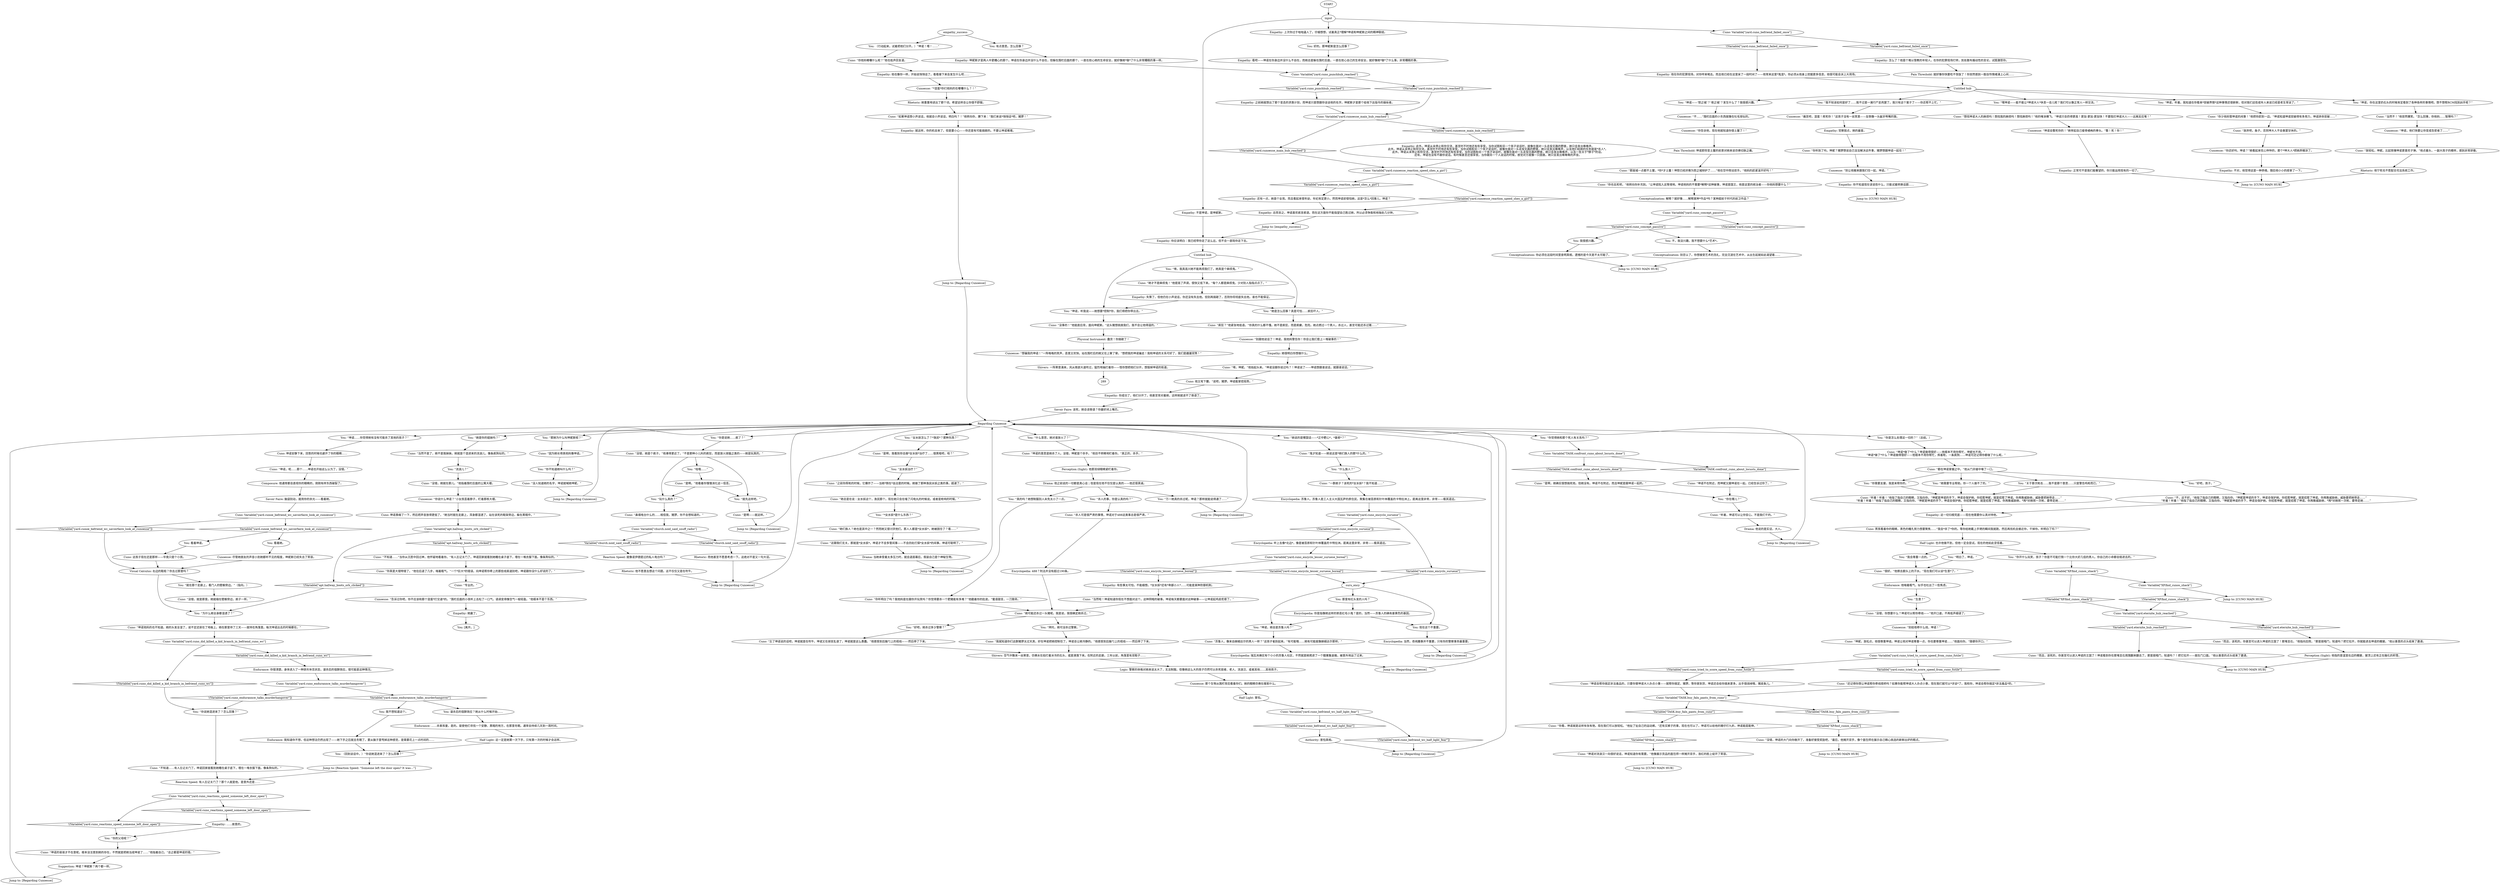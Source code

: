 # YARD / CUNO BEFRIEND WC
# Figure Cuno out WC
#* opens getting speed
#* ... buying pants
# ==================================================
digraph G {
	  0 [label="START"];
	  1 [label="input"];
	  2 [label="Cuno: “你听到了吗，坤妮？猪猡想说自己没法解决这件事，猪猡想跟坤诺一起住！”"];
	  3 [label="Cuno: “唷，坤妮。”他抬起头来。“坤诺没跟你说过吗？！坤诺说了——坤诺想跟谁说话，就跟谁说话。”"];
	  4 [label="Composure: 他通常都会直视你的眼睛的，刚刚有样东西破裂了。"];
	  5 [label="Reaction Speed: 有人忘记关门了？那个人就是他。是意外还是……"];
	  6 [label="Cuno: Variable[\"yard.eternite_hub_reached\"]"];
	  7 [label="Variable[\"yard.eternite_hub_reached\"]", shape=diamond];
	  8 [label="!(Variable[\"yard.eternite_hub_reached\"])", shape=diamond];
	  9 [label="You: “她是怎么回事？真是可怕……疯狂吓人。”"];
	  10 [label="Shivers: 空气中飘来一丝寒意，仿佛水在拍打着冰冷的石头，或是滴落下来。在附近的走廊，三年以前，角落里有双鞋子……"];
	  11 [label="Cuno: 这孩子现在还是那样——毕竟只是个小孩。"];
	  12 [label="You: “哇哦……”"];
	  13 [label="Cuno: “没错，就是那里。她就缩在壁橱旁边，疯子一样。”"];
	  14 [label="You: （回到谈话中。）“你说她混进来了？怎么回事？”"];
	  15 [label="Cuno: “都在坤诺掌握之中。”他从门牙缝中唾了一口。"];
	  16 [label="Cuno: “坤诺会帮你搞定非法毒品的，只要你替坤诺大人办点小事——就帮你搞定，猪猡。等你拿到货，坤诺还会给你搞来更多。出手很阔绰哦，猪皮条儿。”"];
	  17 [label="Cuno: “而且，该死的，你甚至可以进入坤诺的王国了！那堆亘石，”他指向后院，“那是扇暗门，知道吗？把它拉开，你就能进去坤诺的棚屋。”他以善意的点头结束了邀请。"];
	  18 [label="Conceptualization: 解释？就好像……解释某种*作品*吗？某种超前于时代的前卫作品？"];
	  19 [label="You: 我很感兴趣。"];
	  20 [label="Cuno: 他又弯下腰。“说吧，猪猡。坤诺能掌控局势。”"];
	  21 [label="You: “万一她真的杀过呢，坤诺？那样就能说得通了……”"];
	  22 [label="Cuno: “她可能还杀过一头猪呢。我是说，我很确定她杀过。”"];
	  23 [label="You: “拜托，她可没杀过警察。”"];
	  24 [label="Jump to: [Regarding Cunoesse]"];
	  25 [label="Jump to: [Regarding Cunoesse]"];
	  26 [label="You: “明白了，坤诺。”"];
	  27 [label="Cuno: “你少他妈管坤诺的闲事！”他把你赶到一边。”坤诺知道坤诺突破得有多用力，坤诺拼命突破……”"];
	  28 [label="Cuno: “放弃吧，条子。否则坤大人不会善罢甘休的。”"];
	  29 [label="Cunoesse: “痛苦吧，混蛋！疼死你！”这孩子没有一丝笑意——反倒像一头龇牙咧嘴的狼。"];
	  30 [label="Empathy: 此外，坤诺从未停止和你交流，甚至时不时地还有些享受。当你试图和另一个孩子说话时，就像在面对一头走投无路的野兽，她只会发出嘶嘶声。\n此外，坤诺从未停止和你交流，甚至时不时地还有些享受。当你试图和另一个孩子说话时，就像在面对一头走投无路的野兽，她只会发出嘶嘶声，以及他们给她的任务就是*杀人*。\n此外，坤诺从未停止和你交流，甚至时不时地还有些享受。当你试图和另一个孩子说话时，就像在面对一头走投无路的野兽，她只会发出嘶嘶声，以及一些关于*脖子*的话。\n还有，坤诺也没有不跟你说话。有时候甚至还很享受。当你跟另一个人说话的时候，感觉对方就像一只困兽。她只会发出嘶嘶嘶的声音。"];
	  31 [label="Shivers: 一阵寒意涌来，风从南部大道吹过，猛烈地抽打着你——怪你想把他们分开，想毁掉坤诺的街道。"];
	  32 [label="Encyclopedia: 听上去像*北边*，像是被苔原和针叶林覆盖的卡特拉洲。距离这里非常，非常——极其遥远。"];
	  33 [label="suru_ency"];
	  34 [label="Cuno: “她总是在说：女水妖这个，渔民那个。现在她只会在嗑了闪电丸的时候说。或者是枪响的时候。”"];
	  35 [label="Authority: 害怕真相。"];
	  36 [label="Jump to: [Regarding Cunoesse]"];
	  37 [label="Cuno: “没错，她就在那儿。”他指着围栏后面的公寓大楼。"];
	  38 [label="You: “你不知道她叫什么吗？”"];
	  39 [label="Cuno: “很好。”他擦去额头上的汗水。”现在我们可以谈*生意*了。”"];
	  40 [label="Cuno: “没错，你想要什么？坤诺可以帮你牵线——”他开口道，不再低声细语了。"];
	  41 [label="Jump to: [CUNO MAIN HUB]"];
	  42 [label="Reaction Speed: 就像诺伊德提过的私人电台吗？"];
	  43 [label="Empathy: 怎么了？他是个难以管教的年轻人，在你的犯罪现场打转，到处散布煽动性的言论，试图激怒你。"];
	  44 [label="Cunoesse: “不……”围栏后面的小东西就像在吐毛球似的。"];
	  45 [label="Cunoesse: “你还好吗，坤诺？”她看起来忧心忡忡的，那个*坤大人*把她弄糊涂了。"];
	  46 [label="Cunoesse: “*混蛋*你们他妈的在嘟囔什么？！”"];
	  47 [label="Empathy: 你成功了，他们分开了。他甚至背对着她，这样她就读不了唇语了。"];
	  48 [label="You: 那里有红头发的人吗？"];
	  49 [label="You: 现在这个不重要。"];
	  50 [label="Cuno: “是啊，我看到你去做*女水妖*治疗了……很黑暗吧，哈？”"];
	  51 [label="Cuno: “这跟我们无关。那就是*女水妖*。坤诺才不会多管闲事——不会四处打探*女水妖*的闲事。坤诺可聪明了。”"];
	  52 [label="Encyclopedia: 488？刑法并没有超过190条。"];
	  53 [label="Cunoesse: 尽管她朋友的声音小到她都听不见的程度，坤妮斯已经失去了笑容。"];
	  54 [label="Cuno: “是啊，她确实很想搞死他。但她没有。坤诺不在附近。而且坤妮是跟坤诺一起的。”"];
	  55 [label="Cuno: “没错，她是个疯子。”他凑得更近了。“不是那种小儿科的疯狂，而是放火烧猫之类的——她是玩真的。”"];
	  56 [label="You: “玩什么真的？”"];
	  57 [label="Cunoesse: “你说什么坤诺？”小女孩歪着脖子，盯着那栋大楼。"];
	  58 [label="You: “为什么她全身都湿透了？”"];
	  59 [label="You: “她需要专业帮助。你一个人做不了的。”"];
	  60 [label="Cuno: “坤诺对流浪汉一向很好说话，坤诺知道你有需要。”他像展示货品的面包师一样摊开双手，涨红的脸上绽开了笑容。"];
	  61 [label="You: “关于那次枪击……我不是那个意思……只是警告鸣枪而已。”"];
	  62 [label="You: 不，我没兴趣，我不想要什么*艺术*。"];
	  63 [label="Cuno: “你他妈嘟囔什么呢？”他也低声回复道。"];
	  64 [label="Rhetoric: 她重重地读出了那个词。希望这样会让你很不舒服。"];
	  65 [label="Cuno: “没事的！”他挺直后背，面向坤妮斯。“这头猪想挑拨我们，我不会让他得逞的。”"];
	  66 [label="Cuno: “一群疯子？该死的*女水妖*？我不知道……”"];
	  67 [label="Encyclopedia: 苏鲁人。苏鲁人是工人主义大国瓦萨的原住民，聚集在被苔原和针叶林覆盖的卡特拉洲上。距离这里非常，非常——极其遥远。"];
	  68 [label="Jump to: [Regarding Cunoesse]"];
	  69 [label="Cuno: Variable[\"yard.cuno_endurannce_talks_murderhangover\"]"];
	  70 [label="Variable[\"yard.cuno_endurannce_talks_murderhangover\"]", shape=diamond];
	  71 [label="!(Variable[\"yard.cuno_endurannce_talks_murderhangover\"])", shape=diamond];
	  72 [label="Cuno: “还记得你想让坤诺帮你牵线搭桥吗？如果你能帮坤诺大人办点小事，现在我们就可以*详谈*了。我和你，坤诺会帮你搞定*非法毒品*的。”"];
	  73 [label="Cuno: Variable[\"TASK.buy_faln_pants_from_cuno\"]"];
	  74 [label="Variable[\"TASK.buy_faln_pants_from_cuno\"]", shape=diamond];
	  75 [label="!(Variable[\"TASK.buy_faln_pants_from_cuno\"])", shape=diamond];
	  76 [label="Jump to: [CUNO MAIN HUB]"];
	  77 [label="Cuno: Variable[\"apt.hallway_boots_orb_clicked\"]"];
	  78 [label="Variable[\"apt.hallway_boots_orb_clicked\"]", shape=diamond];
	  79 [label="!(Variable[\"apt.hallway_boots_orb_clicked\"])", shape=diamond];
	  80 [label="Empathy: 不是坤诺，是坤妮斯。"];
	  81 [label="You: “什么意思，她对谁放火了？”"];
	  82 [label="Empathy: 坤妮斯才是两人中更糟心的那个。坤诺在你身边并没什么不自在，但躲在围栏后面的那个，一直在担心她的生命安全，就好像她*做*了什么非常糟糕的事一样。"];
	  83 [label="Empathy: 她很明白你想做什么。"];
	  84 [label="You: “你是怎么处理这一切的？”（总结。）"];
	  85 [label="Empathy: 有些事太可怕，不能细想。*女水妖*还有*卑鄙小人*……可能是某种防御机制。"];
	  86 [label="You: （行动起来，试着把他们分开。）“坤诺！喂！……”"];
	  87 [label="You: “你是说她……疯了？”"];
	  88 [label="Cuno: Variable[\"yard.cuno_befriend_failed_once\"]"];
	  89 [label="Variable[\"yard.cuno_befriend_failed_once\"]", shape=diamond];
	  90 [label="!(Variable[\"yard.cuno_befriend_failed_once\"])", shape=diamond];
	  91 [label="Cuno: “放轻松，坤妮。比起铁锤坤诺更喜欢子弹。”他点着头，一副大孩子的模样，感到非常骄傲。"];
	  92 [label="Empathy: 失策了。但他仍在小声说话，你还没有失去他。但别再搞砸了，否则你将彻底失去他。谁也不能保证。"];
	  93 [label="Cuno: “苏鲁人，像来自赫姆达尔的男人一样？”这孩子雀跃起来。“有可能哦……她有可能就像赫姆达尔那样。”"];
	  94 [label="Drama: 他之前说的一切都是真心话；但是现在他不仅仅是认真的——他还很真诚。"];
	  95 [label="Cuno: 坤诺安静下来，回答的时候也避开了你的眼睛……"];
	  96 [label="Cuno: “鼻烟电台什么的……相信我，猪猡，你不会想知道的。”"];
	  97 [label="Cuno: “因为她长得真他妈像坤诺。”"];
	  98 [label="Jump to: [Regarding Cunoesse]"];
	  99 [label="You: “好吧，她杀过多少警察？”"];
	  100 [label="Cunoesse: 那个生物从围栏背后看着你们。她的眼睛仿佛在搜索什么。"];
	  101 [label="Cuno: 男孩看着你的眼睛，黑色的瞳孔努力想要聚焦……“我会*杀了*你的。等你给她戴上手铐的瞬间我就跑，然后再找机会接近你，干掉你。听明白了吗？”"];
	  102 [label="Cunoesse: “别给他牵什么线，坤诺！”"];
	  103 [label="Cuno: “你看，坤诺就是这样有张有弛。现在我们可以放轻松。”他扯了扯自己的运动裤。“还有买裤子的事，现在也可以了。坤诺可以给他的猪仔打九折。坤诺能屈能伸。”"];
	  104 [label="Cuno: “没错，坤诺的大门向你敞开了，准备好接受奖励吧，”最后，他摊开双手，像个面包师在展示自己精心挑选的新鲜出炉的糕点。"];
	  105 [label="You: “你需要支援，我是来帮你的。”"];
	  106 [label="You: “坤诺，听着。我知道在你看来*突破界限*这种事情还很新鲜，但对我们这些成年人来说已经是老生常谈了。”"];
	  107 [label="Cunoesse: “坤诺，他们快要让你变成告密者了……”"];
	  108 [label="Empathy: 正常可不是我们能奢望的，你只能运用现有的一切了。"];
	  109 [label="Empathy: 就这样，你的机会来了。但是要小心——你还是有可能搞砸的。不要让坤诺难堪。"];
	  110 [label="You: “唷，我真高兴她不能再烦我们了。她真是个麻烦鬼。”"];
	  111 [label="Encyclopedia: 你是指像她这样的邪恶红毛小鬼？是的，当然——苏鲁人的确有姜黄色的基因。"];
	  112 [label="Logic: 警察的体格对她来说太大了，无法制服。但像她这么大的孩子仍然可以杀死弱者、老人、流浪汉、或者其他……其他孩子。"];
	  113 [label="Cuno: “我就知道你们这群猪猡太过天真，好在坤诺把她控制住了。坤诺会让她冷静的。”他感受到后脑勺上的视线——-然后停了下来。"];
	  114 [label="Cuno: “听着，坤诺可以让你安心。不是我们干的。”"];
	  115 [label="Cuno: “是啊。”他看着你慢慢消化这一信息。"];
	  116 [label="Cuno: “坤诺他妈的也不知道。她的头发全湿了，说不定还尿在了地板上。她在那里待了三天——就待在角落里。每次坤诺出去的时候都在。”"];
	  117 [label="Cuno: Variable[\"yard.cuno_did_killed_a_kid_branch_in_befriend_cuno_wc\"]"];
	  118 [label="Variable[\"yard.cuno_did_killed_a_kid_branch_in_befriend_cuno_wc\"]", shape=diamond];
	  119 [label="!(Variable[\"yard.cuno_did_killed_a_kid_branch_in_befriend_cuno_wc\"])", shape=diamond];
	  120 [label="Endurance: 你很清楚。身体进入了一种排斥休克状态，谋杀后的宿醉效应，很可能是这种情况。"];
	  121 [label="Empathy: 她赢了。"];
	  122 [label="Empathy: 他在你的犯罪现场，对你呼来喝去。而且他已经在这里呆了一段时间了——他常来这里*鬼混*。你必须从他身上挖掘更多信息，他很可能会派上大用场。"];
	  123 [label="You: “她是你的姐妹吗？”"];
	  124 [label="Pain Threshold: 就好像你快要吃不饱饭了！你突然感到一股自怜情绪涌上心间……"];
	  125 [label="Cuno: “那座城一点都不土鳖，*你*才土鳖！坤怒已经厌倦为怒之城辩护了……”他在空中挥动双手。“他妈的赶紧滚开好吗！”"];
	  126 [label="Jump to: [CUNO MAIN HUB]"];
	  127 [label="Jump to: [empathy_success]"];
	  128 [label="Physical Instrument: 蠢货！你搞砸了！"];
	  129 [label="You: “*女水妖*是什么东西？”"];
	  130 [label="You: “真的吗？她想制服别人未免太小了一点。"];
	  131 [label="You: “就在那个走廊上，看门人的壁橱旁边。”（指向。）"];
	  132 [label="You: “好吧，孩子。”"];
	  133 [label="Cuno: “听着！听着！”他指了指自己的眼睛，又指向你。“坤妮是坤诺的手下，坤诺会保护她。你招惹坤妮，就是招惹了坤诺。你再敢威胁她，威胁要把她带走……”\n“听着！听着！”他指了指自己的眼睛，又指向你。“坤妮是坤诺的手下，坤诺会保护她。你招惹坤妮，就是招惹了坤诺。你再敢威胁她，*再*对她挥一次枪，要带走她…….”"];
	  134 [label="Half Light: 也许他做不到，但他一定会尝试。现在的他如此坚信着。"];
	  135 [label="Rhetoric: 他不愿意去想这个问题。这不仅仅又是在吹牛。"];
	  136 [label="Empathy: 上次你过于咄咄逼人了。仔细想想，试着真正*理解*坤诺和坤妮斯之间的精神联结。"];
	  137 [label="Empathy: 看吧——坤诺在你身边并没什么不自在，而她总是躲在围栏后面，一直在担心自己的生命安全，就好像她*做*了什么事。非常糟糕的事。"];
	  138 [label="You: “你觉得她和那个死人有关系吗？”"];
	  139 [label="Pain Threshold: 坤诺即将变土鳖的前景对她来说仿佛切肤之痛。"];
	  140 [label="Jump to: [CUNO MAIN HUB]"];
	  141 [label="Empathy: 你不知道现在该说些什么，只能试着转换话题……"];
	  142 [label="You: “坤诺，听我说——她想要*控制*你，我们得把你带出去。”"];
	  143 [label="Cuno: “疯狂？”他紧张地低语。“你真的什么都不懂。她不是疯狂，而是疯癫，危险。她点燃过一个男人，杀过人，甚至可能还杀过猪……”"];
	  144 [label="Encyclopedia: 当然，奇闻趣事并不重要，只有你的警察事务最重要。"];
	  145 [label="You: “女水妖治疗？”"];
	  146 [label="You: “杀人的事，你是认真的吗？”"];
	  147 [label="Savoir Faire: 脑袋别动，就用你的余光——看着她。"];
	  148 [label="You: 看着坤诺。"];
	  149 [label="Cuno: “没人知道她的名字，坤诺就喊她坤妮。”"];
	  150 [label="Cuno: “专业的。”"];
	  151 [label="Cuno: “想找坤诺大人的麻烦吗！想找我的麻烦吗！想找麻烦吗！”他的唾沫横飞。“坤诺只会扔得更高！更加-更加-更加快！不要阻拦坤诺大人——远离反应堆！”"];
	  152 [label="Cunoesse: “你告诉他，现在他就知道你很土鳖了！”"];
	  153 [label="Cuno: “你也去死吧，”他转向你补充到。“让坤诺陷入这等境地。坤诺他妈的不需要*解释*这种破事，坤诺是国王，他是这里的统治者——你他妈想要什么？”"];
	  154 [label="Empathy: 他也像你一样，开始说悄悄话了。看看接下来会发生什么吧……"];
	  155 [label="Cuno: “她才不是麻烦鬼！”他提高了声调，很快又低下来。“每个人都是麻烦鬼，少对别人指指点点了。”"];
	  156 [label="Cuno: Variable[\"yard.cuno_befriend_wc_half_light_fear\"]"];
	  157 [label="Variable[\"yard.cuno_befriend_wc_half_light_fear\"]", shape=diamond];
	  158 [label="!(Variable[\"yard.cuno_befriend_wc_half_light_fear\"])", shape=diamond];
	  159 [label="Cuno: “忘了坤诺说的话吧，坤诺就是在吹牛。坤诺又在胡言乱语了，坤诺就是这么愚蠢。”他感受到后脑勺上的视线——-然后停了下来。"];
	  160 [label="You: “你在哪儿？”"];
	  161 [label="You: “你说她混进来了？怎么回事？”"];
	  162 [label="You: “那她为什么叫坤妮斯呢？”"];
	  163 [label="Cuno: “坤诺*做了*什么？坤诺做得很好——他根本不用你帮忙，坤妮也不用。”\n“坤诺*做了*什么？坤诺做得很好——他根本不用你帮忙，挥着枪，一条疯狗……坤诺可还记得你都做了什么呢。”"];
	  164 [label="Cuno: “坤妮，放松点，他很尊重坤诺。坤诺让他对坤诺尊重一点，你也要尊重坤诺……”他面向你。“随便你开口。”"];
	  165 [label="You: [离开。]"];
	  166 [label="You: 好的。那坤妮斯是怎么回事？"];
	  167 [label="Cunoesse: “坤诺会整死你的！”她举起自己瘦骨嶙峋的拳头。“整！死！你！”"];
	  168 [label="You: “她说的是哪国话——*正中靶心*，*基佬*？”"];
	  169 [label="You: “我不知该如何是好了……我不过是一滩行尸走肉罢了。我只有这个案子了——你还帮不上忙。”"];
	  170 [label="Empathy: 总而言之，坤诺喜欢疯言疯语。而在这方面你不能指望自己胜过她，所以必须争取和他独处几分钟。"];
	  171 [label="Cuno: Variable[\"yard.cuno_punchhub_reached\"]"];
	  172 [label="Variable[\"yard.cuno_punchhub_reached\"]", shape=diamond];
	  173 [label="!(Variable[\"yard.cuno_punchhub_reached\"])", shape=diamond];
	  174 [label="Perception (Sight): 他那双绿眼睛紧盯着你。"];
	  175 [label="Cuno: “坤诺，呃……那个……坤诺也开始这么认为了，没错。”"];
	  176 [label="Cuno: “是啊——就这样。”"];
	  177 [label="You: “流浪儿？”"];
	  178 [label="Empathy: 这一切归根究底——现在他需要你认真对待他。"];
	  179 [label="Jump to: [Regarding Cunoesse]"];
	  180 [label="You: “坤诺，你在这里扔石头的时候肯定看到了各种各样的事情吧。想不想帮RCM找到凶手呢？”"];
	  181 [label="Cunoesse: “别让他搬来跟我们住一起，坤诺。”"];
	  182 [label="Cuno: Variable[\"yard.cuno_concept_passive\"]"];
	  183 [label="Variable[\"yard.cuno_concept_passive\"]", shape=diamond];
	  184 [label="!(Variable[\"yard.cuno_concept_passive\"])", shape=diamond];
	  185 [label="You: 有点意思。怎么回事？"];
	  186 [label="Cuno: “鬼才知道——她说这是*她们族人的歌*什么的。”"];
	  187 [label="You: “坤诺，她会是苏鲁人吗？”"];
	  188 [label="Encyclopedia: 瑞瓦肖确实有个小小的苏鲁人社区，不然就是她爬进了一个醋栗集装箱，被意外地运了过来。"];
	  189 [label="You: “坤诺……你觉得她有没有可能杀了其他的孩子？”"];
	  190 [label="Cuno: “你听明白了吗？我他妈是在跟你开玩笑吗？你觉得要杀一个肥猪能有多难？”他戳着你的肚皮。“蜜语甜言，一刀致命。”"];
	  191 [label="You: “就先这样吧。”"];
	  192 [label="Rhetoric: 而他甚至不愿意考虑一下。这绝对不是又一句大话。"];
	  193 [label="You: “你的父母呢？”"];
	  194 [label="Cuno: “不，这不好。”他指了指自己的眼睛，又指向你。“坤妮是坤诺的手下，坤诺会保护她。你招惹坤妮，就是招惹了坤诺。你再敢威胁她，威胁要把她带走……”\n“听着！听着！”他指了指自己的眼睛，又指向你。“坤妮是坤诺的手下，坤诺会保护她。你招惹坤妮，就是招惹了坤诺。你再敢威胁她，*再*对她挥一次枪，要带走她…….”"];
	  195 [label="You: “我会尊重一点的。”"];
	  196 [label="Cuno: “而且，该死的，你甚至可以进入坤诺的王国了！坤诺看到你在那堆亘石周围翻来翻去了。那是扇暗门，知道吗？！把它拉开——就在门口面。”他以善意的点头结束了邀请。"];
	  197 [label="Untitled hub"];
	  198 [label="Empathy: 不对，他觉得这是一种恭维。随后他小小的痉挛了一下。"];
	  199 [label="Cuno: “如果坤诺想小声说话，他就会小声说话，明白吗？！”他转向你，蹲下来：“我们来说*悄悄话*吧，猪猡！”"];
	  200 [label="Savoir Faire: 该死，她会读唇语？你最好闭上嘴巴。"];
	  201 [label="You: “女水妖怎么了？*渔民*？那种东西？”"];
	  202 [label="Cuno: “之前你挥枪的时候，它爆炸了——当她*倒在*血泊里的时候。她做了那种渔民水妖之类的事。超速了。”"];
	  203 [label="Cuno: Variable[\"TASK.confront_cuno_about_locusts_done\"]"];
	  204 [label="Variable[\"TASK.confront_cuno_about_locusts_done\"]", shape=diamond];
	  205 [label="!(Variable[\"TASK.confront_cuno_about_locusts_done\"])", shape=diamond];
	  206 [label="Cuno: “当然不是了，她不是我妹妹。她就是个混进来的流浪儿，像条疯狗似的。”"];
	  207 [label="Cuno: 坤诺畏缩了一下，然后把声音放得更低了。“她当时就在走廊上，浑身都湿透了。站在该死的鞋架旁边，躲在黑暗中。”"];
	  208 [label="Cuno: “不知道……有人忘记关门了。坤诺回家就看到她睡在桌子底下，埋在一堆衣服下面。像条狗似的。”"];
	  209 [label="Cuno: Variable[\"yard.cuno_reactions_speed_someone_left_door_open\"]"];
	  210 [label="Variable[\"yard.cuno_reactions_speed_someone_left_door_open\"]", shape=diamond];
	  211 [label="!(Variable[\"yard.cuno_reactions_speed_someone_left_door_open\"])", shape=diamond];
	  212 [label="You: 我不想知道这个。"];
	  213 [label="Endurance: ……杀害孩童，是的。驱使他们寻找一个安静、黑暗的地方，在那里冬眠。通常会持续几天到一周时间。"];
	  214 [label="Endurance: 我知道你不想，但这种想法仍然出现了——她下手之后就去冬眠了。要从脑子里甩掉这种感觉，是需要花上一点时间的……"];
	  215 [label="You: “生意？”"];
	  216 [label="Conceptualization: 你必须在这段时间里查明真相，遗憾的是今天是不太可能了。"];
	  217 [label="Conceptualization: 别否认了。你想接受艺术的洗礼，完全沉浸在艺术中，从出生起就如此渴望着……"];
	  218 [label="Jump to: [CUNO MAIN HUB]"];
	  219 [label="Cuno: “杀人可是很严肃的事情，坤诺对于488这类事总是很严肃。”"];
	  220 [label="Cuno: “坤诺不在附近，而坤妮又跟坤诺在一起。已经告诉过你了。”"];
	  221 [label="Cuno: “坤诺的爸爸才不在意呢。根本没注意到她的存在，不然就是把她当成坤诺了……”他指着自己。“总之都是坤诺的错。”"];
	  222 [label="You: “你开什么玩笑，孩子？你是不可能打倒一个比你大好几倍的男人。你自己的小命都会赔进去的。”"];
	  223 [label="Perception (Sight): 他指的是温室右边的棚屋，屋顶上还有正在融化的积雪。"];
	  224 [label="You: “嘿坤诺——能不能让*坤诺大人*休息一会儿呢？我们可以像正常人一样交流。”"];
	  225 [label="Cuno: Variable[\"yard.cunoesse_main_hub_reached\"]"];
	  226 [label="Variable[\"yard.cunoesse_main_hub_reached\"]", shape=diamond];
	  227 [label="!(Variable[\"yard.cunoesse_main_hub_reached\"])", shape=diamond];
	  228 [label="Rhetoric: 他宁死也不愿配合司法系统工作。"];
	  229 [label="Empathy: 觉察弱点，她的最爱。"];
	  230 [label="Empathy: 还有一点，她是个女孩。而且看起来很年幼，年纪肯定更小。然而坤诺却很怕她，这是*怎么*回事儿，坤诺？"];
	  231 [label="Empathy: 之前她就想出了那个变态的求救计划，而坤诺只是想跟你谈谈他的名字。坤妮斯才是那个给他下达指令的操纵者。"];
	  232 [label="Drama: 当她承受着太多压力时，就会退居幕后，假装自己是个神秘生物。"];
	  233 [label="Cuno: “坤诺的意思是她杀了人。没错，坤妮是个杀手。”他目不转睛地盯着你。“真正的，杀手。”"];
	  234 [label="Cuno: Variable[\"yard.cunoe_befriend_wc_savoirfaire_look_at_cunoesse\"]"];
	  235 [label="Variable[\"yard.cunoe_befriend_wc_savoirfaire_look_at_cunoesse\"]", shape=diamond];
	  236 [label="!(Variable[\"yard.cunoe_befriend_wc_savoirfaire_look_at_cunoesse\"])", shape=diamond];
	  237 [label="Jump to: [Regarding Cunoesse]"];
	  238 [label="Suggestion: 坤诺？坤妮斯？两个都一样。"];
	  239 [label="Jump to: [CUNO MAIN HUB]"];
	  240 [label="Cuno: Variable[\"church.noid_said_snuff_radio\"]"];
	  241 [label="Variable[\"church.noid_said_snuff_radio\"]", shape=diamond];
	  242 [label="!(Variable[\"church.noid_said_snuff_radio\"])", shape=diamond];
	  243 [label="Cuno: Variable[\"yard.cunoesse_reaction_speed_shes_a_girl\"]"];
	  244 [label="Variable[\"yard.cunoesse_reaction_speed_shes_a_girl\"]", shape=diamond];
	  245 [label="!(Variable[\"yard.cunoesse_reaction_speed_shes_a_girl\"])", shape=diamond];
	  246 [label="Regarding Cunoesse"];
	  247 [label="You: “坤诺——‘怒之城’？‘夜之城’？发生什么了？我很感兴趣。”"];
	  248 [label="Cuno: “当然不！”他突然爆笑。“怎么回事，你他妈……智障吗？”"];
	  249 [label="Cunoesse: “别跟他说话了！坤诺，我他妈警告你！你会让我们惹上一堆破事的！”"];
	  250 [label="You: “什么族人？”"];
	  251 [label="Cuno: Variable[\"yard.cuno_encyclo_suruese\"]"];
	  252 [label="Variable[\"yard.cuno_encyclo_suruese\"]", shape=diamond];
	  253 [label="!(Variable[\"yard.cuno_encyclo_suruese\"])", shape=diamond];
	  254 [label="Cuno: Variable[\"yard.cuno_encyclo_lesser_suruese_boreal\"]"];
	  255 [label="Variable[\"yard.cuno_encyclo_lesser_suruese_boreal\"]", shape=diamond];
	  256 [label="!(Variable[\"yard.cuno_encyclo_lesser_suruese_boreal\"])", shape=diamond];
	  257 [label="Jump to: [Regarding Cunoesse]"];
	  258 [label="Cuno: “她们族人？她也是其中之一？然而她又很讨厌他们。那人人都是*女水妖*，她被困住了？看……”"];
	  259 [label="Half Light: 害怕。"];
	  260 [label="You: 看着她。"];
	  261 [label="Drama: 他说的是实话，大人。"];
	  262 [label="Empathy: ……故意的。"];
	  263 [label="You: 谋杀后的宿醉效应？她从什么时候开始……"];
	  264 [label="Half Light: 这一定是她第一次下手，只有第一次的时候才会这样。"];
	  265 [label="Cuno: Variable[\"yard.cuno_tried_to_score_speed_from_cuno_futile\"]"];
	  266 [label="Variable[\"yard.cuno_tried_to_score_speed_from_cuno_futile\"]", shape=diamond];
	  267 [label="!(Variable[\"yard.cuno_tried_to_score_speed_from_cuno_futile\"])", shape=diamond];
	  268 [label="Cunoesse: “告诉过你吧，你不应该和那个混蛋*打交道*的。”围栏后面的小孩听上去松了一口气，语调变得像空气一般轻盈。“他根本不是个东西。”"];
	  269 [label="Endurance: 他喘着粗气，似乎也吐出了一些焦虑。"];
	  270 [label="Jump to: [Regarding Cunoesse]"];
	  271 [label="empathy_success"];
	  272 [label="Empathy: 你应该明白：我已经带你走了这么远，但不会一直陪你走下去。"];
	  273 [label="Cunoesse: “想骗我的坤诺！”一阵咯咯的笑声，恶意又欢快。站在围栏后的她又往上窜了窜。“想把我的坤诺骗走！我和坤诺的关系可好了，我们是雌雄双煞！”"];
	  274 [label="Untitled hub"];
	  275 [label="Jump to: [Regarding Cunoesse]"];
	  276 [label="Cuno: “当然啦！坤诺知道你现在不想面对这个。这种阴暗的破事。坤诺每天都要面对这种破事——让坤诺起鸡皮疙瘩了。”"];
	  277 [label="Jump to: [Regarding Cunoesse]"];
	  278 [label="Visual Calculus: 右边的鞋柜？你去过那里吗？"];
	  279 [label="Cuno: “不知道……”当你从沉思中回过神，他怀疑地看着你。“有人忘记关门了。坤诺回家就看到她睡在桌子底下，埋在一堆衣服下面。像条狗似的。”"];
	  280 [label="Jump to: [Reaction Speed: \"Someone left the door open? It was...\"]"];
	  281 [label="Cuno: “你真是大错特错了。”他往后退了几步，喘着粗气。“一个*巨大*的错误。向坤诺帮你牵上的那些线索道别吧，坤诺跟你没什么好说的了。”"];
	  282 [label="Cuno: Variable[\"XP.find_cunos_shack\"]"];
	  283 [label="Variable[\"XP.find_cunos_shack\"]", shape=diamond];
	  284 [label="!(Variable[\"XP.find_cunos_shack\"])", shape=diamond];
	  285 [label="Cuno: Variable[\"XP.find_cunos_shack\"]"];
	  286 [label="Variable[\"XP.find_cunos_shack\"]", shape=diamond];
	  287 [label="!(Variable[\"XP.find_cunos_shack\"])", shape=diamond];
	  288 [label="Jump to: [CUNO MAIN HUB]"];
	  0 -> 1
	  1 -> 136
	  1 -> 88
	  1 -> 80
	  2 -> 181
	  3 -> 20
	  4 -> 147
	  5 -> 209
	  6 -> 8
	  6 -> 7
	  7 -> 196
	  8 -> 17
	  9 -> 143
	  10 -> 112
	  11 -> 278
	  12 -> 115
	  13 -> 58
	  14 -> 280
	  15 -> 105
	  15 -> 59
	  15 -> 132
	  15 -> 61
	  16 -> 73
	  17 -> 223
	  18 -> 182
	  19 -> 216
	  20 -> 47
	  21 -> 277
	  22 -> 99
	  22 -> 23
	  23 -> 113
	  24 -> 246
	  25 -> 246
	  26 -> 39
	  27 -> 28
	  28 -> 45
	  29 -> 229
	  30 -> 243
	  31 -> 289
	  32 -> 254
	  33 -> 48
	  33 -> 49
	  33 -> 187
	  34 -> 129
	  35 -> 98
	  36 -> 246
	  37 -> 57
	  38 -> 149
	  39 -> 269
	  40 -> 102
	  42 -> 135
	  43 -> 124
	  44 -> 152
	  45 -> 198
	  46 -> 64
	  47 -> 200
	  48 -> 111
	  49 -> 144
	  50 -> 145
	  51 -> 232
	  52 -> 22
	  53 -> 278
	  54 -> 160
	  55 -> 56
	  55 -> 12
	  55 -> 191
	  56 -> 96
	  57 -> 207
	  58 -> 116
	  59 -> 133
	  60 -> 76
	  61 -> 133
	  62 -> 217
	  63 -> 154
	  64 -> 199
	  65 -> 128
	  66 -> 67
	  67 -> 251
	  68 -> 246
	  69 -> 70
	  69 -> 71
	  70 -> 212
	  70 -> 263
	  71 -> 161
	  72 -> 73
	  73 -> 74
	  73 -> 75
	  74 -> 103
	  75 -> 286
	  77 -> 78
	  77 -> 79
	  78 -> 279
	  79 -> 58
	  80 -> 272
	  81 -> 233
	  82 -> 171
	  83 -> 3
	  84 -> 163
	  85 -> 276
	  86 -> 63
	  87 -> 55
	  88 -> 89
	  88 -> 90
	  89 -> 43
	  90 -> 122
	  91 -> 228
	  92 -> 9
	  92 -> 142
	  93 -> 188
	  94 -> 130
	  94 -> 21
	  94 -> 146
	  95 -> 175
	  96 -> 240
	  97 -> 38
	  98 -> 246
	  99 -> 159
	  100 -> 259
	  101 -> 134
	  102 -> 164
	  103 -> 283
	  104 -> 41
	  105 -> 133
	  106 -> 27
	  107 -> 91
	  108 -> 140
	  109 -> 275
	  110 -> 155
	  111 -> 49
	  111 -> 187
	  112 -> 100
	  113 -> 10
	  114 -> 261
	  115 -> 56
	  115 -> 191
	  116 -> 117
	  117 -> 118
	  117 -> 119
	  118 -> 120
	  119 -> 161
	  120 -> 69
	  121 -> 165
	  122 -> 197
	  123 -> 206
	  124 -> 197
	  125 -> 153
	  127 -> 272
	  128 -> 273
	  129 -> 258
	  130 -> 190
	  131 -> 13
	  132 -> 194
	  133 -> 178
	  134 -> 26
	  134 -> 195
	  134 -> 222
	  135 -> 270
	  136 -> 166
	  137 -> 171
	  138 -> 203
	  139 -> 125
	  141 -> 218
	  142 -> 65
	  143 -> 249
	  144 -> 179
	  145 -> 202
	  146 -> 219
	  147 -> 234
	  148 -> 11
	  149 -> 25
	  150 -> 268
	  151 -> 167
	  152 -> 139
	  153 -> 18
	  154 -> 46
	  155 -> 92
	  156 -> 157
	  156 -> 158
	  157 -> 35
	  158 -> 98
	  159 -> 10
	  160 -> 114
	  161 -> 208
	  162 -> 97
	  163 -> 15
	  164 -> 265
	  166 -> 137
	  167 -> 108
	  168 -> 186
	  169 -> 29
	  170 -> 127
	  171 -> 172
	  171 -> 173
	  172 -> 231
	  173 -> 225
	  174 -> 94
	  175 -> 4
	  176 -> 36
	  177 -> 37
	  178 -> 101
	  179 -> 246
	  180 -> 248
	  181 -> 141
	  182 -> 184
	  182 -> 183
	  183 -> 19
	  183 -> 62
	  185 -> 82
	  186 -> 250
	  187 -> 93
	  188 -> 257
	  189 -> 95
	  190 -> 22
	  191 -> 176
	  192 -> 270
	  193 -> 221
	  194 -> 178
	  195 -> 39
	  196 -> 239
	  197 -> 224
	  197 -> 169
	  197 -> 106
	  197 -> 180
	  197 -> 247
	  198 -> 140
	  199 -> 109
	  200 -> 246
	  201 -> 50
	  202 -> 34
	  203 -> 204
	  203 -> 205
	  204 -> 220
	  205 -> 54
	  206 -> 177
	  207 -> 77
	  208 -> 5
	  209 -> 210
	  209 -> 211
	  210 -> 262
	  211 -> 193
	  212 -> 214
	  213 -> 264
	  214 -> 14
	  215 -> 40
	  216 -> 126
	  217 -> 126
	  219 -> 52
	  220 -> 160
	  221 -> 238
	  222 -> 282
	  223 -> 239
	  224 -> 151
	  225 -> 226
	  225 -> 227
	  226 -> 30
	  227 -> 243
	  228 -> 140
	  229 -> 2
	  230 -> 170
	  231 -> 225
	  232 -> 68
	  233 -> 174
	  234 -> 235
	  234 -> 236
	  235 -> 148
	  235 -> 260
	  236 -> 278
	  237 -> 246
	  238 -> 24
	  240 -> 241
	  240 -> 242
	  241 -> 42
	  242 -> 192
	  243 -> 244
	  243 -> 245
	  244 -> 230
	  245 -> 170
	  246 -> 162
	  246 -> 168
	  246 -> 201
	  246 -> 138
	  246 -> 81
	  246 -> 84
	  246 -> 87
	  246 -> 123
	  246 -> 189
	  247 -> 44
	  248 -> 107
	  249 -> 83
	  250 -> 66
	  251 -> 252
	  251 -> 253
	  252 -> 33
	  253 -> 32
	  254 -> 256
	  254 -> 255
	  255 -> 33
	  256 -> 85
	  257 -> 246
	  258 -> 51
	  259 -> 156
	  260 -> 53
	  261 -> 237
	  262 -> 193
	  263 -> 213
	  264 -> 14
	  265 -> 266
	  265 -> 267
	  266 -> 72
	  267 -> 16
	  268 -> 121
	  269 -> 215
	  270 -> 246
	  271 -> 185
	  271 -> 86
	  272 -> 274
	  273 -> 31
	  274 -> 9
	  274 -> 110
	  274 -> 142
	  275 -> 246
	  276 -> 22
	  277 -> 246
	  278 -> 58
	  278 -> 131
	  279 -> 281
	  280 -> 5
	  281 -> 150
	  282 -> 284
	  282 -> 285
	  283 -> 60
	  284 -> 6
	  285 -> 288
	  285 -> 287
	  286 -> 104
	  287 -> 6
}

